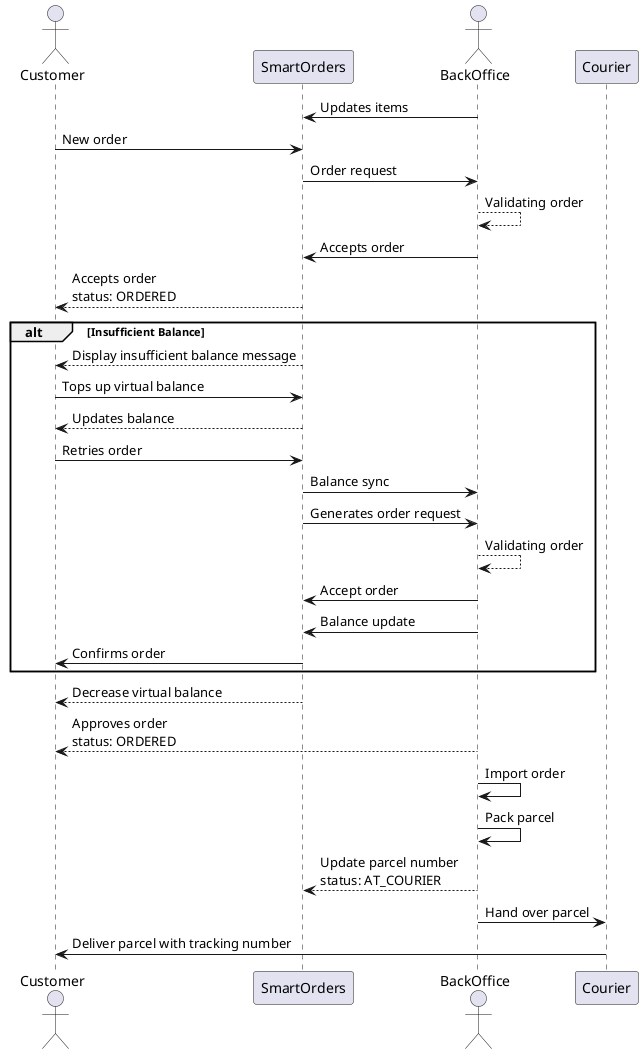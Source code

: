 @startuml SmartOrders
actor Customer
participant SmartOrders
actor BackOffice
participant Courier

BackOffice -> SmartOrders : Updates items
Customer -> SmartOrders : New order
SmartOrders -> BackOffice : Order request

BackOffice --> BackOffice : Validating order
BackOffice -> SmartOrders : Accepts order
SmartOrders --> Customer : Accepts order\nstatus: ORDERED

alt Insufficient Balance
    SmartOrders --> Customer : Display insufficient balance message
    Customer -> SmartOrders : Tops up virtual balance
    SmartOrders --> Customer : Updates balance
    Customer -> SmartOrders : Retries order
    SmartOrders -> BackOffice : Balance sync
    SmartOrders -> BackOffice : Generates order request
    BackOffice --> BackOffice : Validating order
    BackOffice -> SmartOrders : Accept order
    BackOffice -> SmartOrders : Balance update
    SmartOrders -> Customer : Confirms order
end

SmartOrders --> Customer : Decrease virtual balance
BackOffice --> Customer : Approves order\nstatus: ORDERED
BackOffice -> BackOffice : Import order
BackOffice -> BackOffice : Pack parcel
BackOffice --> SmartOrders : Update parcel number\nstatus: AT_COURIER
BackOffice -> Courier : Hand over parcel

Courier -> Customer : Deliver parcel with tracking number
@enduml
